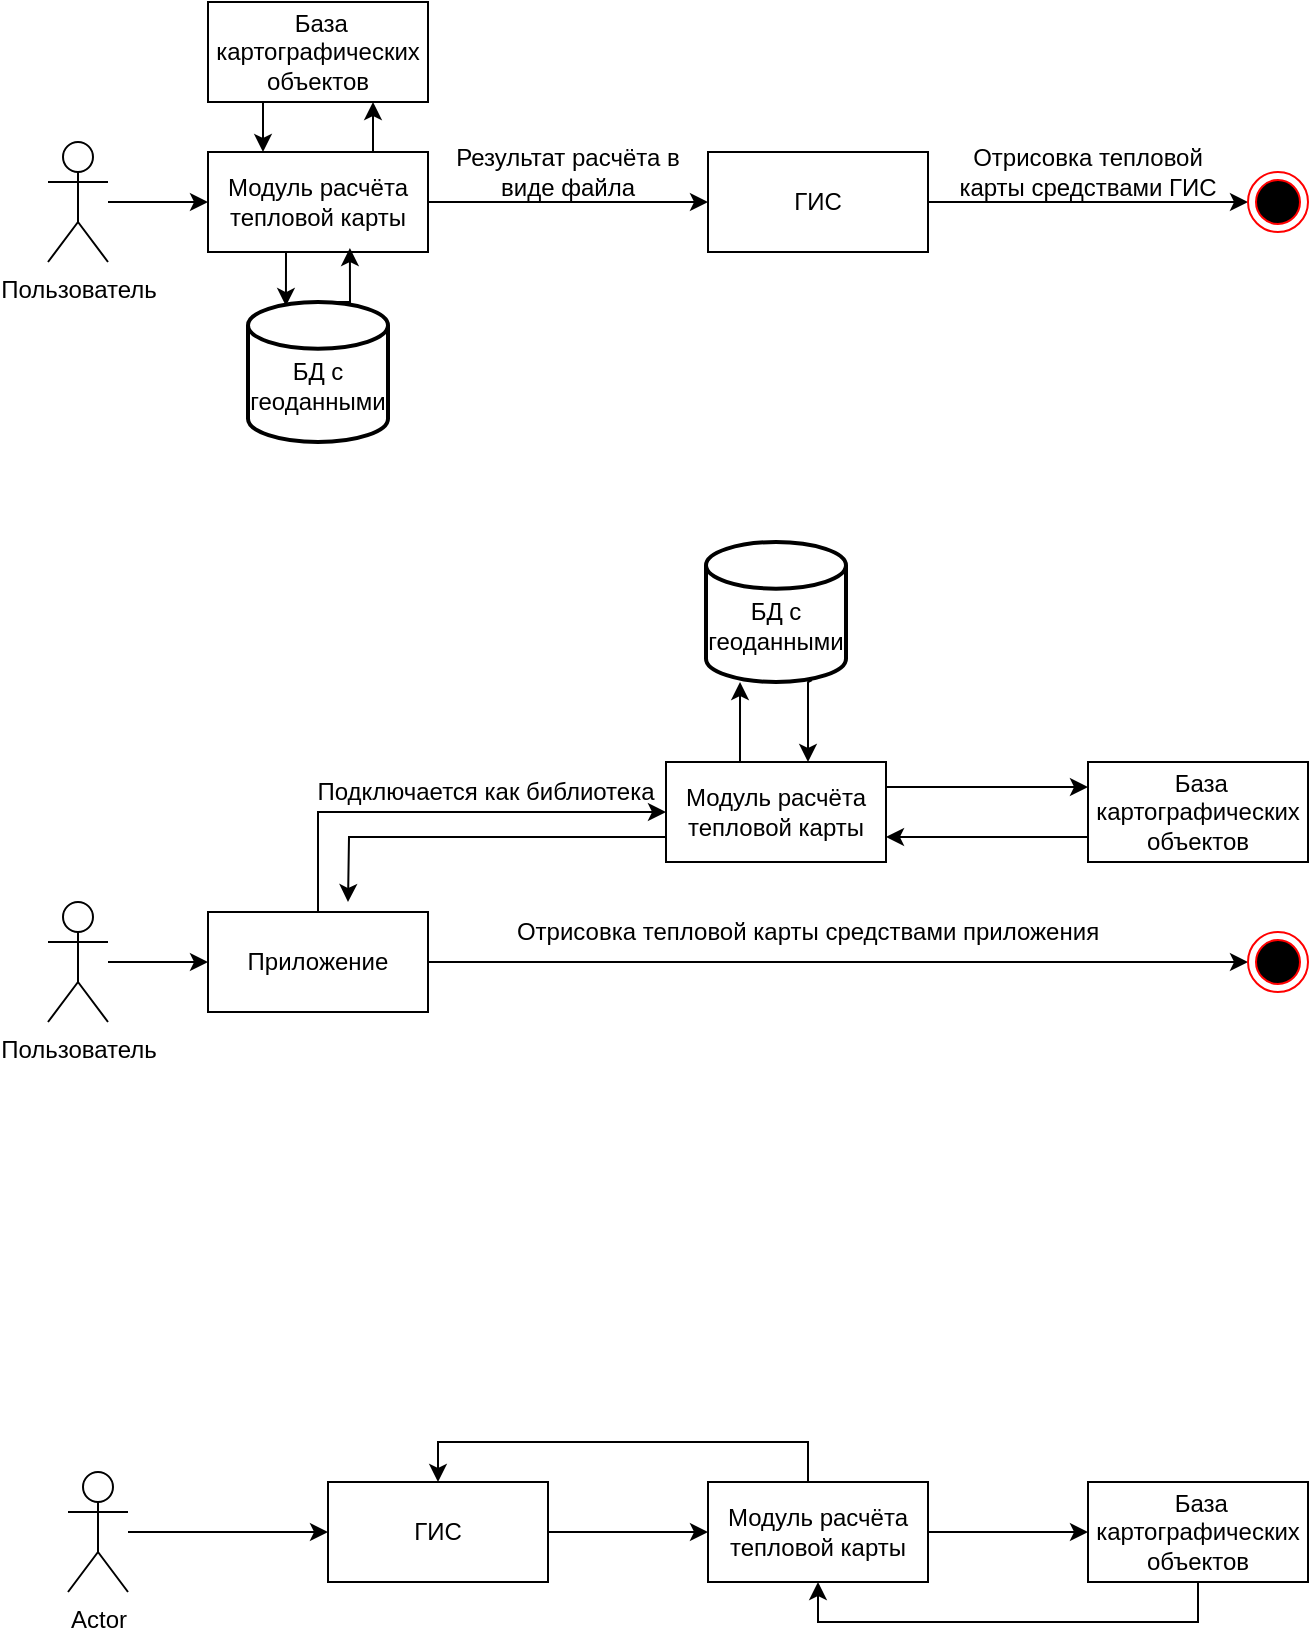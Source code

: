 <mxfile version="21.3.3" type="github">
  <diagram name="Страница 1" id="CXx4P1_ULokcToh2MMPy">
    <mxGraphModel dx="1434" dy="796" grid="1" gridSize="10" guides="1" tooltips="1" connect="1" arrows="1" fold="1" page="1" pageScale="1" pageWidth="827" pageHeight="1169" math="0" shadow="0">
      <root>
        <mxCell id="0" />
        <mxCell id="1" parent="0" />
        <mxCell id="EMoeArkeT9Vb19ML9Za9-1" style="edgeStyle=orthogonalEdgeStyle;rounded=0;orthogonalLoop=1;jettySize=auto;html=1;entryX=0;entryY=0.5;entryDx=0;entryDy=0;" edge="1" parent="1" source="EMoeArkeT9Vb19ML9Za9-2" target="EMoeArkeT9Vb19ML9Za9-4">
          <mxGeometry relative="1" as="geometry" />
        </mxCell>
        <mxCell id="EMoeArkeT9Vb19ML9Za9-2" value="Actor" style="shape=umlActor;verticalLabelPosition=bottom;verticalAlign=top;html=1;" vertex="1" parent="1">
          <mxGeometry x="60" y="755" width="30" height="60" as="geometry" />
        </mxCell>
        <mxCell id="EMoeArkeT9Vb19ML9Za9-3" style="edgeStyle=orthogonalEdgeStyle;rounded=0;orthogonalLoop=1;jettySize=auto;html=1;exitX=1;exitY=0.5;exitDx=0;exitDy=0;entryX=0;entryY=0.5;entryDx=0;entryDy=0;" edge="1" parent="1" source="EMoeArkeT9Vb19ML9Za9-4" target="EMoeArkeT9Vb19ML9Za9-7">
          <mxGeometry relative="1" as="geometry" />
        </mxCell>
        <mxCell id="EMoeArkeT9Vb19ML9Za9-4" value="ГИС" style="html=1;whiteSpace=wrap;" vertex="1" parent="1">
          <mxGeometry x="190" y="760" width="110" height="50" as="geometry" />
        </mxCell>
        <mxCell id="EMoeArkeT9Vb19ML9Za9-5" style="edgeStyle=orthogonalEdgeStyle;rounded=0;orthogonalLoop=1;jettySize=auto;html=1;entryX=0;entryY=0.5;entryDx=0;entryDy=0;" edge="1" parent="1" source="EMoeArkeT9Vb19ML9Za9-7" target="EMoeArkeT9Vb19ML9Za9-9">
          <mxGeometry relative="1" as="geometry">
            <Array as="points">
              <mxPoint x="530" y="785" />
              <mxPoint x="530" y="785" />
            </Array>
          </mxGeometry>
        </mxCell>
        <mxCell id="EMoeArkeT9Vb19ML9Za9-6" style="edgeStyle=orthogonalEdgeStyle;rounded=0;orthogonalLoop=1;jettySize=auto;html=1;entryX=0.5;entryY=0;entryDx=0;entryDy=0;" edge="1" parent="1" source="EMoeArkeT9Vb19ML9Za9-7" target="EMoeArkeT9Vb19ML9Za9-4">
          <mxGeometry relative="1" as="geometry">
            <Array as="points">
              <mxPoint x="430" y="740" />
              <mxPoint x="245" y="740" />
            </Array>
          </mxGeometry>
        </mxCell>
        <mxCell id="EMoeArkeT9Vb19ML9Za9-7" value="Модуль расчёта тепловой карты" style="html=1;whiteSpace=wrap;" vertex="1" parent="1">
          <mxGeometry x="380" y="760" width="110" height="50" as="geometry" />
        </mxCell>
        <mxCell id="EMoeArkeT9Vb19ML9Za9-8" style="edgeStyle=orthogonalEdgeStyle;rounded=0;orthogonalLoop=1;jettySize=auto;html=1;exitX=0.5;exitY=1;exitDx=0;exitDy=0;entryX=0.5;entryY=1;entryDx=0;entryDy=0;" edge="1" parent="1" source="EMoeArkeT9Vb19ML9Za9-9" target="EMoeArkeT9Vb19ML9Za9-7">
          <mxGeometry relative="1" as="geometry" />
        </mxCell>
        <mxCell id="EMoeArkeT9Vb19ML9Za9-9" value="&amp;nbsp;База картографических объектов" style="html=1;whiteSpace=wrap;" vertex="1" parent="1">
          <mxGeometry x="570" y="760" width="110" height="50" as="geometry" />
        </mxCell>
        <mxCell id="EMoeArkeT9Vb19ML9Za9-10" value="Подключается как библиотека" style="text;html=1;strokeColor=none;fillColor=none;align=center;verticalAlign=middle;whiteSpace=wrap;rounded=0;" vertex="1" parent="1">
          <mxGeometry x="179" y="400" width="180" height="30" as="geometry" />
        </mxCell>
        <mxCell id="EMoeArkeT9Vb19ML9Za9-11" style="edgeStyle=orthogonalEdgeStyle;rounded=0;orthogonalLoop=1;jettySize=auto;html=1;entryX=0;entryY=0.5;entryDx=0;entryDy=0;" edge="1" parent="1" source="EMoeArkeT9Vb19ML9Za9-12" target="EMoeArkeT9Vb19ML9Za9-28">
          <mxGeometry relative="1" as="geometry" />
        </mxCell>
        <mxCell id="EMoeArkeT9Vb19ML9Za9-12" value="Пользователь" style="shape=umlActor;verticalLabelPosition=bottom;verticalAlign=top;html=1;" vertex="1" parent="1">
          <mxGeometry x="50" y="90" width="30" height="60" as="geometry" />
        </mxCell>
        <mxCell id="EMoeArkeT9Vb19ML9Za9-13" style="edgeStyle=orthogonalEdgeStyle;rounded=0;orthogonalLoop=1;jettySize=auto;html=1;entryX=0;entryY=0.5;entryDx=0;entryDy=0;" edge="1" parent="1" source="EMoeArkeT9Vb19ML9Za9-14" target="EMoeArkeT9Vb19ML9Za9-30">
          <mxGeometry relative="1" as="geometry" />
        </mxCell>
        <mxCell id="EMoeArkeT9Vb19ML9Za9-14" value="ГИС" style="html=1;whiteSpace=wrap;" vertex="1" parent="1">
          <mxGeometry x="380" y="95" width="110" height="50" as="geometry" />
        </mxCell>
        <mxCell id="EMoeArkeT9Vb19ML9Za9-15" style="edgeStyle=orthogonalEdgeStyle;rounded=0;orthogonalLoop=1;jettySize=auto;html=1;entryX=0.25;entryY=0;entryDx=0;entryDy=0;exitX=0.25;exitY=1;exitDx=0;exitDy=0;" edge="1" parent="1" source="EMoeArkeT9Vb19ML9Za9-16" target="EMoeArkeT9Vb19ML9Za9-28">
          <mxGeometry relative="1" as="geometry">
            <Array as="points" />
          </mxGeometry>
        </mxCell>
        <mxCell id="EMoeArkeT9Vb19ML9Za9-16" value="&amp;nbsp;База картографических объектов" style="html=1;whiteSpace=wrap;" vertex="1" parent="1">
          <mxGeometry x="130" y="20" width="110" height="50" as="geometry" />
        </mxCell>
        <mxCell id="EMoeArkeT9Vb19ML9Za9-17" style="edgeStyle=orthogonalEdgeStyle;rounded=0;orthogonalLoop=1;jettySize=auto;html=1;entryX=0;entryY=0.5;entryDx=0;entryDy=0;" edge="1" parent="1" source="EMoeArkeT9Vb19ML9Za9-18" target="EMoeArkeT9Vb19ML9Za9-20">
          <mxGeometry relative="1" as="geometry" />
        </mxCell>
        <mxCell id="EMoeArkeT9Vb19ML9Za9-18" value="Пользователь" style="shape=umlActor;verticalLabelPosition=bottom;verticalAlign=top;html=1;" vertex="1" parent="1">
          <mxGeometry x="50" y="470" width="30" height="60" as="geometry" />
        </mxCell>
        <mxCell id="EMoeArkeT9Vb19ML9Za9-19" style="edgeStyle=orthogonalEdgeStyle;rounded=0;orthogonalLoop=1;jettySize=auto;html=1;entryX=0;entryY=0.5;entryDx=0;entryDy=0;" edge="1" parent="1" source="EMoeArkeT9Vb19ML9Za9-20" target="EMoeArkeT9Vb19ML9Za9-23">
          <mxGeometry relative="1" as="geometry">
            <Array as="points">
              <mxPoint x="185" y="425" />
            </Array>
          </mxGeometry>
        </mxCell>
        <mxCell id="EMoeArkeT9Vb19ML9Za9-20" value="Приложение" style="html=1;whiteSpace=wrap;" vertex="1" parent="1">
          <mxGeometry x="130" y="475" width="110" height="50" as="geometry" />
        </mxCell>
        <mxCell id="EMoeArkeT9Vb19ML9Za9-21" style="edgeStyle=orthogonalEdgeStyle;rounded=0;orthogonalLoop=1;jettySize=auto;html=1;exitX=1;exitY=0.25;exitDx=0;exitDy=0;entryX=0;entryY=0.25;entryDx=0;entryDy=0;" edge="1" parent="1" source="EMoeArkeT9Vb19ML9Za9-23" target="EMoeArkeT9Vb19ML9Za9-25">
          <mxGeometry relative="1" as="geometry" />
        </mxCell>
        <mxCell id="EMoeArkeT9Vb19ML9Za9-22" style="edgeStyle=orthogonalEdgeStyle;rounded=0;orthogonalLoop=1;jettySize=auto;html=1;exitX=0;exitY=0.75;exitDx=0;exitDy=0;" edge="1" parent="1" source="EMoeArkeT9Vb19ML9Za9-23">
          <mxGeometry relative="1" as="geometry">
            <mxPoint x="200" y="470" as="targetPoint" />
          </mxGeometry>
        </mxCell>
        <mxCell id="EMoeArkeT9Vb19ML9Za9-44" style="edgeStyle=orthogonalEdgeStyle;rounded=0;orthogonalLoop=1;jettySize=auto;html=1;exitX=0.5;exitY=0;exitDx=0;exitDy=0;entryX=0.243;entryY=1;entryDx=0;entryDy=0;entryPerimeter=0;" edge="1" parent="1" source="EMoeArkeT9Vb19ML9Za9-23" target="EMoeArkeT9Vb19ML9Za9-40">
          <mxGeometry relative="1" as="geometry">
            <Array as="points">
              <mxPoint x="396" y="400" />
            </Array>
          </mxGeometry>
        </mxCell>
        <mxCell id="EMoeArkeT9Vb19ML9Za9-23" value="Модуль расчёта тепловой карты" style="html=1;whiteSpace=wrap;" vertex="1" parent="1">
          <mxGeometry x="359" y="400" width="110" height="50" as="geometry" />
        </mxCell>
        <mxCell id="EMoeArkeT9Vb19ML9Za9-24" style="edgeStyle=orthogonalEdgeStyle;rounded=0;orthogonalLoop=1;jettySize=auto;html=1;exitX=0;exitY=0.75;exitDx=0;exitDy=0;entryX=1;entryY=0.75;entryDx=0;entryDy=0;" edge="1" parent="1" source="EMoeArkeT9Vb19ML9Za9-25" target="EMoeArkeT9Vb19ML9Za9-23">
          <mxGeometry relative="1" as="geometry" />
        </mxCell>
        <mxCell id="EMoeArkeT9Vb19ML9Za9-25" value="&amp;nbsp;База картографических объектов" style="html=1;whiteSpace=wrap;" vertex="1" parent="1">
          <mxGeometry x="570" y="400" width="110" height="50" as="geometry" />
        </mxCell>
        <mxCell id="EMoeArkeT9Vb19ML9Za9-26" style="edgeStyle=orthogonalEdgeStyle;rounded=0;orthogonalLoop=1;jettySize=auto;html=1;exitX=1;exitY=0.5;exitDx=0;exitDy=0;entryX=0;entryY=0.5;entryDx=0;entryDy=0;" edge="1" parent="1" source="EMoeArkeT9Vb19ML9Za9-28" target="EMoeArkeT9Vb19ML9Za9-14">
          <mxGeometry relative="1" as="geometry" />
        </mxCell>
        <mxCell id="EMoeArkeT9Vb19ML9Za9-27" style="edgeStyle=orthogonalEdgeStyle;rounded=0;orthogonalLoop=1;jettySize=auto;html=1;exitX=0.75;exitY=0;exitDx=0;exitDy=0;entryX=0.75;entryY=1;entryDx=0;entryDy=0;" edge="1" parent="1" source="EMoeArkeT9Vb19ML9Za9-28" target="EMoeArkeT9Vb19ML9Za9-16">
          <mxGeometry relative="1" as="geometry" />
        </mxCell>
        <mxCell id="EMoeArkeT9Vb19ML9Za9-38" style="edgeStyle=orthogonalEdgeStyle;rounded=0;orthogonalLoop=1;jettySize=auto;html=1;exitX=0.25;exitY=1;exitDx=0;exitDy=0;entryX=0.271;entryY=0.029;entryDx=0;entryDy=0;entryPerimeter=0;" edge="1" parent="1" source="EMoeArkeT9Vb19ML9Za9-28" target="EMoeArkeT9Vb19ML9Za9-35">
          <mxGeometry relative="1" as="geometry" />
        </mxCell>
        <mxCell id="EMoeArkeT9Vb19ML9Za9-28" value="Модуль расчёта тепловой карты" style="html=1;whiteSpace=wrap;" vertex="1" parent="1">
          <mxGeometry x="130" y="95" width="110" height="50" as="geometry" />
        </mxCell>
        <mxCell id="EMoeArkeT9Vb19ML9Za9-29" value="Результат расчёта в виде файла" style="text;html=1;strokeColor=none;fillColor=none;align=center;verticalAlign=middle;whiteSpace=wrap;rounded=0;" vertex="1" parent="1">
          <mxGeometry x="250" y="90" width="120" height="30" as="geometry" />
        </mxCell>
        <mxCell id="EMoeArkeT9Vb19ML9Za9-30" value="" style="ellipse;html=1;shape=endState;fillColor=#000000;strokeColor=#ff0000;" vertex="1" parent="1">
          <mxGeometry x="650" y="105" width="30" height="30" as="geometry" />
        </mxCell>
        <mxCell id="EMoeArkeT9Vb19ML9Za9-31" value="Отрисовка тепловой карты средствами ГИС" style="text;html=1;strokeColor=none;fillColor=none;align=center;verticalAlign=middle;whiteSpace=wrap;rounded=0;" vertex="1" parent="1">
          <mxGeometry x="500" y="90" width="140" height="30" as="geometry" />
        </mxCell>
        <mxCell id="EMoeArkeT9Vb19ML9Za9-32" style="edgeStyle=orthogonalEdgeStyle;rounded=0;orthogonalLoop=1;jettySize=auto;html=1;exitX=0;exitY=1;exitDx=0;exitDy=0;entryX=0;entryY=0.5;entryDx=0;entryDy=0;" edge="1" parent="1" source="EMoeArkeT9Vb19ML9Za9-33" target="EMoeArkeT9Vb19ML9Za9-34">
          <mxGeometry relative="1" as="geometry">
            <Array as="points">
              <mxPoint x="400" y="500" />
              <mxPoint x="400" y="500" />
            </Array>
          </mxGeometry>
        </mxCell>
        <mxCell id="EMoeArkeT9Vb19ML9Za9-33" value="Отрисовка тепловой карты средствами приложения" style="text;html=1;strokeColor=none;fillColor=none;align=center;verticalAlign=middle;whiteSpace=wrap;rounded=0;" vertex="1" parent="1">
          <mxGeometry x="240" y="470" width="380" height="30" as="geometry" />
        </mxCell>
        <mxCell id="EMoeArkeT9Vb19ML9Za9-34" value="" style="ellipse;html=1;shape=endState;fillColor=#000000;strokeColor=#ff0000;" vertex="1" parent="1">
          <mxGeometry x="650" y="485" width="30" height="30" as="geometry" />
        </mxCell>
        <mxCell id="EMoeArkeT9Vb19ML9Za9-39" style="edgeStyle=orthogonalEdgeStyle;rounded=0;orthogonalLoop=1;jettySize=auto;html=1;exitX=0.5;exitY=0;exitDx=0;exitDy=0;exitPerimeter=0;entryX=0.645;entryY=0.96;entryDx=0;entryDy=0;entryPerimeter=0;" edge="1" parent="1" source="EMoeArkeT9Vb19ML9Za9-35" target="EMoeArkeT9Vb19ML9Za9-28">
          <mxGeometry relative="1" as="geometry" />
        </mxCell>
        <mxCell id="EMoeArkeT9Vb19ML9Za9-35" value="&lt;br&gt;БД с геоданными" style="strokeWidth=2;html=1;shape=mxgraph.flowchart.database;whiteSpace=wrap;" vertex="1" parent="1">
          <mxGeometry x="150" y="170" width="70" height="70" as="geometry" />
        </mxCell>
        <mxCell id="EMoeArkeT9Vb19ML9Za9-42" style="edgeStyle=orthogonalEdgeStyle;rounded=0;orthogonalLoop=1;jettySize=auto;html=1;exitX=0.757;exitY=0.986;exitDx=0;exitDy=0;exitPerimeter=0;" edge="1" parent="1" source="EMoeArkeT9Vb19ML9Za9-40">
          <mxGeometry relative="1" as="geometry">
            <mxPoint x="430" y="400" as="targetPoint" />
            <Array as="points">
              <mxPoint x="430" y="360" />
              <mxPoint x="430" y="400" />
            </Array>
          </mxGeometry>
        </mxCell>
        <mxCell id="EMoeArkeT9Vb19ML9Za9-40" value="&lt;br&gt;БД с геоданными" style="strokeWidth=2;html=1;shape=mxgraph.flowchart.database;whiteSpace=wrap;" vertex="1" parent="1">
          <mxGeometry x="379" y="290" width="70" height="70" as="geometry" />
        </mxCell>
      </root>
    </mxGraphModel>
  </diagram>
</mxfile>
